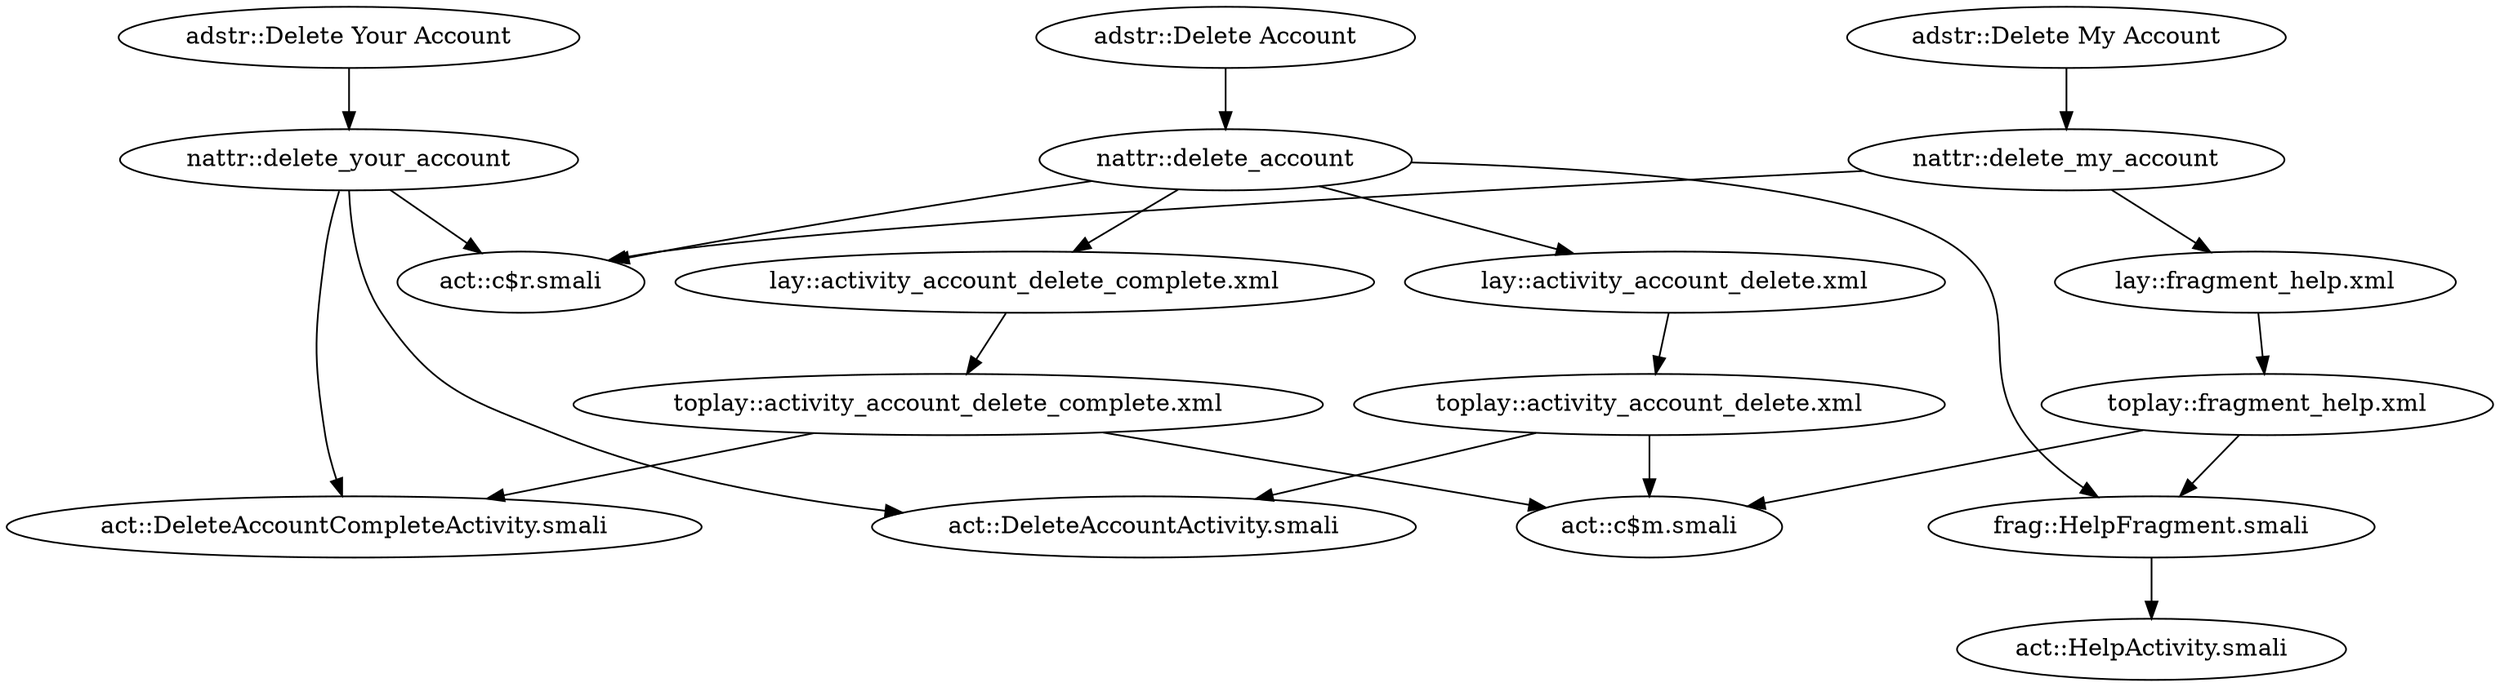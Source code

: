 digraph G {
"adstr::Delete Account" -> "nattr::delete_account"
"adstr::Delete My Account" -> "nattr::delete_my_account"
"adstr::Delete Your Account" -> "nattr::delete_your_account"
"nattr::delete_account" -> "lay::activity_account_delete.xml"
"nattr::delete_account" -> "lay::activity_account_delete_complete.xml"
"nattr::delete_my_account" -> "lay::fragment_help.xml"
"nattr::delete_account" -> "frag::HelpFragment.smali"
"nattr::delete_account" -> "act::c$r.smali"
"nattr::delete_my_account" -> "act::c$r.smali"
"nattr::delete_your_account" -> "act::DeleteAccountActivity.smali"
"nattr::delete_your_account" -> "act::DeleteAccountCompleteActivity.smali"
"nattr::delete_your_account" -> "act::c$r.smali"
"lay::activity_account_delete.xml" -> "toplay::activity_account_delete.xml"
"lay::activity_account_delete_complete.xml" -> "toplay::activity_account_delete_complete.xml"
"lay::fragment_help.xml" -> "toplay::fragment_help.xml"
"toplay::fragment_help.xml" -> "frag::HelpFragment.smali"
"toplay::activity_account_delete.xml" -> "act::DeleteAccountActivity.smali"
"toplay::activity_account_delete.xml" -> "act::c$m.smali"
"toplay::activity_account_delete_complete.xml" -> "act::DeleteAccountCompleteActivity.smali"
"toplay::activity_account_delete_complete.xml" -> "act::c$m.smali"
"toplay::fragment_help.xml" -> "act::c$m.smali"
"frag::HelpFragment.smali" -> "act::HelpActivity.smali"
}
